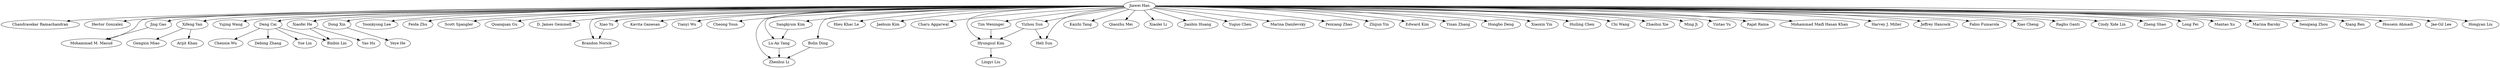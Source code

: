 strict digraph G{
"Jiawei Han" -> "Chandrasekar Ramachandran"
"Jiawei Han" -> "Hector Gonzalez"
"Jiawei Han" -> "Mohammad M. Masud"
"Xifeng Yan" -> "Gengxin Miao"
"Jiawei Han" -> "Yujing Wang"
"Jiawei Han" -> "Deng Cai"
"Dong Xin" -> "Yeye He"
"Jiawei Han" -> "Yoonkyong Lee"
"Jiawei Han" -> "Feida Zhu"
"Jiawei Han" -> "Scott Spangler"
"Jiawei Han" -> "Quanquan Gu"
"Jiawei Han" -> "D. James Gemmell"
"Xiao Yu" -> "Brandon Norick"
"Jiawei Han" -> "Kavita Ganesan"
"Jiawei Han" -> "Tianyi Wu"
"Jiawei Han" -> "Cheong Youn"
"Lu-An Tang" -> "Zhenhui Li"
"Jiawei Han" -> "Hieu Khac Le"
"Jiawei Han" -> "Jaebum Kim"
"Jiawei Han" -> "Charu Aggarwal"
"Jiawei Han" -> "Tim Weninger"
"Jiawei Han" -> "Kaizhi Tang"
"Jiawei Han" -> "Jing Gao"
"Jiawei Han" -> "Qiaozhu Mei"
"Jiawei Han" -> "Hyungsul Kim"
"Deng Cai" -> "Chenxia Wu"
"Jiawei Han" -> "Xifeng Yan"
"Jiawei Han" -> "Xiaolei Li"
"Jiawei Han" -> "Jianbin Huang"
"Jiawei Han" -> "Yuguo Chen"
"Deng Cai" -> "Debing Zhang"
"Yizhou Sun" -> "Heli Sun"
"Jiawei Han" -> "Marina Danilevsky"
"Jiawei Han" -> "Heli Sun"
"Jiawei Han" -> "Lu-An Tang"
"Jiawei Han" -> "Peixiang Zhao"
"Jiawei Han" -> "Zhijun Yin"
"Jiawei Han" -> "Edward Kim"
"Jiawei Han" -> "Yinan Zhang"
"Jiawei Han" -> "Hongbo Deng"
"Jiawei Han" -> "Xiaoxin Yin"
"Jiawei Han" -> "Huiling Chen"
"Jiawei Han" -> "Chi Wang"
"Jiawei Han" -> "Xiao Yu"
"Deng Cai" -> "Yue Lin"
"Jiawei Han" -> "Zhaohui Xie"
"Jiawei Han" -> "Ming Ji"
"Jiawei Han" -> "Yintao Yu"
"Jiawei Han" -> "Xiaofei He"
"Jiawei Han" -> "Rajat Raina"
"Jiawei Han" -> "Mohammad Maifi Hasan Khan"
"Jiawei Han" -> "Brandon Norick"
"Jiawei Han" -> "Harvey J. Miller"
"Jiawei Han" -> "Jeffrey Hancock"
"Tim Weninger" -> "Hyungsul Kim"
"Jiawei Han" -> "Zhenhui Li"
"Yizhou Sun" -> "Hyungsul Kim"
"Xiaofei He" -> "Yao Hu"
"Jiawei Han" -> "Fabio Fumarola"
"Jiawei Han" -> "Dong Xin"
"Jiawei Han" -> "Xiao Cheng"
"Jiawei Han" -> "Raghu Ganti"
"Hyungsul Kim" -> "Lingyi Liu"
"Xiaofei He" -> "Binbin Lin"
"Bolin Ding" -> "Zhenhui Li"
"Jing Gao" -> "Mohammad M. Masud"
"Jiawei Han" -> "Sangkyum Kim"
"Jiawei Han" -> "Cindy Xide Lin"
"Xifeng Yan" -> "Arijit Khan"
"Deng Cai" -> "Binbin Lin"
"Sangkyum Kim" -> "Lu-An Tang"
"Jiawei Han" -> "Zheng Shao"
"Jiawei Han" -> "Long Fei"
"Jiawei Han" -> "Mantao Xu"
"Jiawei Han" -> "Marina Barsky"
"Jiawei Han" -> "Yizhou Sun"
"Jiawei Han" -> "Senqiang Zhou"
"Jiawei Han" -> "Xiang Ren"
"Jiawei Han" -> "Hossein Ahmadi"
"Jiawei Han" -> "Bolin Ding"
"Jiawei Han" -> "Jae-Gil Lee"
"Jiawei Han" -> "Hongyan Liu"
}